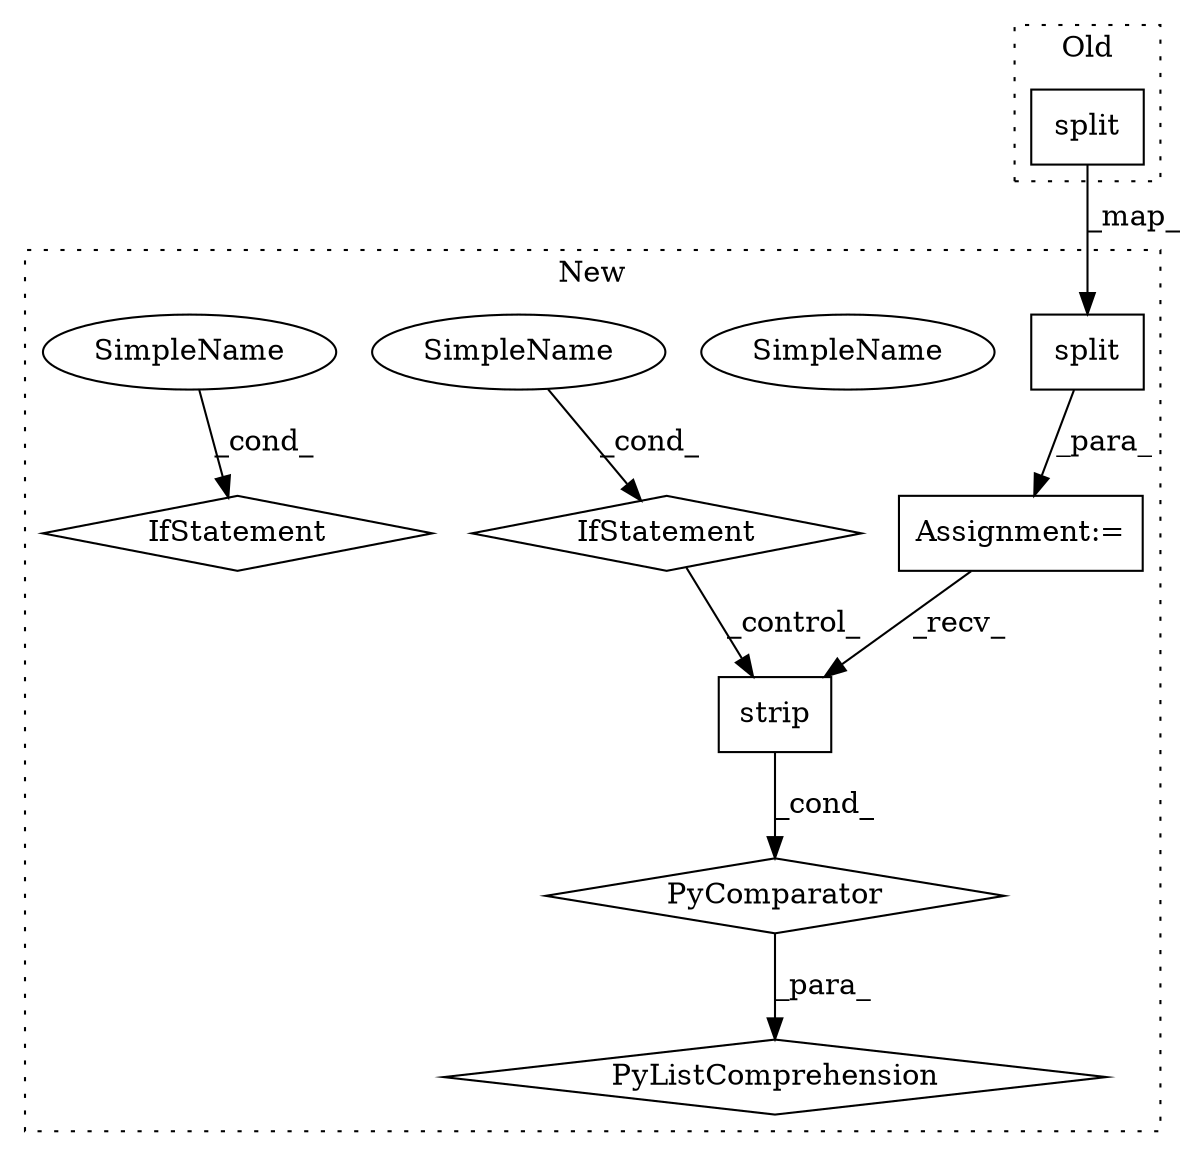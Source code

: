 digraph G {
subgraph cluster0 {
1 [label="split" a="32" s="5148" l="7" shape="box"];
label = "Old";
style="dotted";
}
subgraph cluster1 {
2 [label="split" a="32" s="4013" l="7" shape="box"];
3 [label="Assignment:=" a="7" s="3995" l="34" shape="box"];
4 [label="PyComparator" a="113" s="3995" l="34" shape="diamond"];
5 [label="PyListComprehension" a="109" s="3924" l="113" shape="diamond"];
6 [label="strip" a="32" s="3926,3936" l="6,1" shape="box"];
7 [label="IfStatement" a="25" s="3995" l="34" shape="diamond"];
8 [label="SimpleName" a="42" s="4024" l="5" shape="ellipse"];
9 [label="IfStatement" a="25" s="4324" l="50" shape="diamond"];
10 [label="SimpleName" a="42" s="4024" l="5" shape="ellipse"];
11 [label="SimpleName" a="42" s="4369" l="5" shape="ellipse"];
label = "New";
style="dotted";
}
1 -> 2 [label="_map_"];
2 -> 3 [label="_para_"];
3 -> 6 [label="_recv_"];
4 -> 5 [label="_para_"];
6 -> 4 [label="_cond_"];
7 -> 6 [label="_control_"];
10 -> 7 [label="_cond_"];
11 -> 9 [label="_cond_"];
}